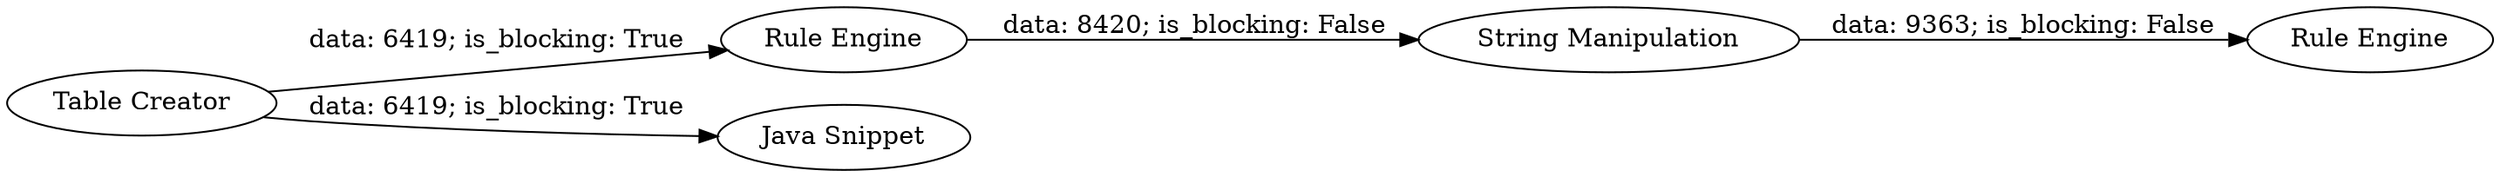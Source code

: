 digraph {
	"7836859204685565124_1" [label="Table Creator"]
	"7836859204685565124_3" [label="String Manipulation"]
	"7836859204685565124_4" [label="Rule Engine"]
	"7836859204685565124_2" [label="Java Snippet"]
	"7836859204685565124_5" [label="Rule Engine"]
	"7836859204685565124_1" -> "7836859204685565124_2" [label="data: 6419; is_blocking: True"]
	"7836859204685565124_4" -> "7836859204685565124_3" [label="data: 8420; is_blocking: False"]
	"7836859204685565124_1" -> "7836859204685565124_4" [label="data: 6419; is_blocking: True"]
	"7836859204685565124_3" -> "7836859204685565124_5" [label="data: 9363; is_blocking: False"]
	rankdir=LR
}
